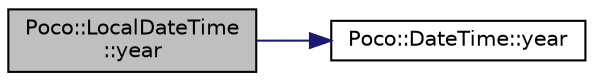 digraph "Poco::LocalDateTime::year"
{
 // LATEX_PDF_SIZE
  edge [fontname="Helvetica",fontsize="10",labelfontname="Helvetica",labelfontsize="10"];
  node [fontname="Helvetica",fontsize="10",shape=record];
  rankdir="LR";
  Node1 [label="Poco::LocalDateTime\l::year",height=0.2,width=0.4,color="black", fillcolor="grey75", style="filled", fontcolor="black",tooltip="Swaps the LocalDateTime with another one."];
  Node1 -> Node2 [color="midnightblue",fontsize="10",style="solid"];
  Node2 [label="Poco::DateTime::year",height=0.2,width=0.4,color="black", fillcolor="white", style="filled",URL="$classPoco_1_1DateTime.html#acbaa48137150a0cb522903eee4599df8",tooltip="Swaps the DateTime with another one."];
}
